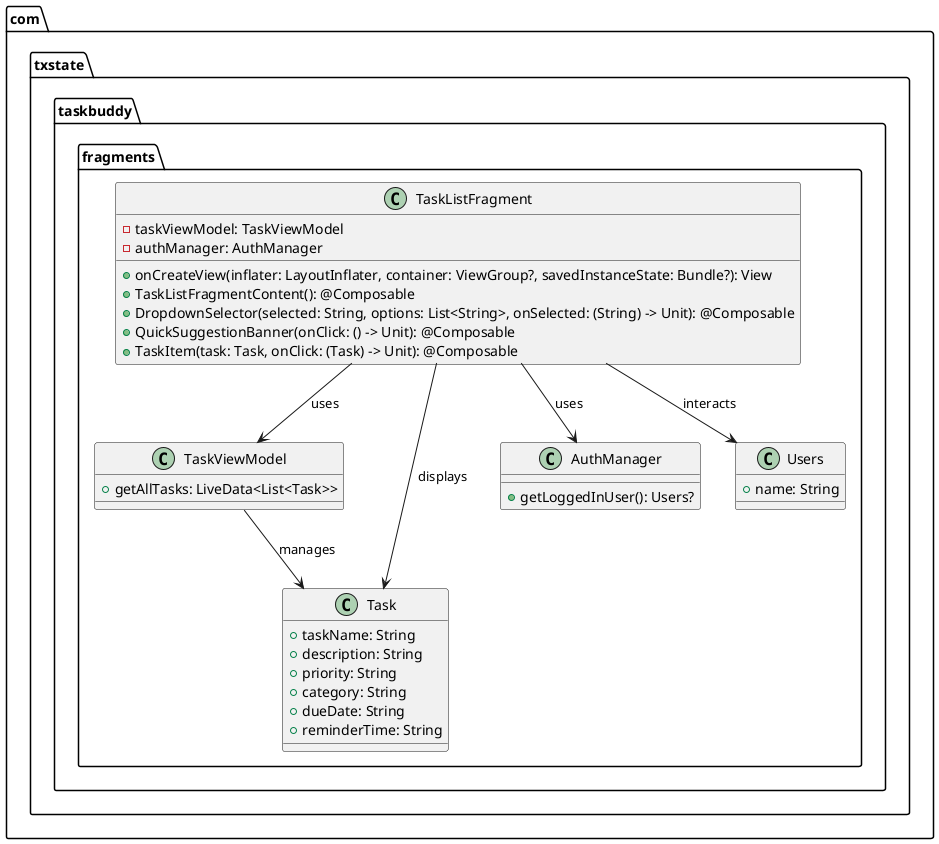 @startuml

package com.txstate.taskbuddy.fragments {

    class TaskListFragment {
        -taskViewModel: TaskViewModel
        -authManager: AuthManager
        +onCreateView(inflater: LayoutInflater, container: ViewGroup?, savedInstanceState: Bundle?): View
        +TaskListFragmentContent(): @Composable
        +DropdownSelector(selected: String, options: List<String>, onSelected: (String) -> Unit): @Composable
        +QuickSuggestionBanner(onClick: () -> Unit): @Composable
        +TaskItem(task: Task, onClick: (Task) -> Unit): @Composable
    }

    class TaskViewModel {
        +getAllTasks: LiveData<List<Task>>
    }

    class Task {
        +taskName: String
        +description: String
        +priority: String
        +category: String
        +dueDate: String
        +reminderTime: String
    }

    class AuthManager {
        +getLoggedInUser(): Users?
    }

    class Users {
        +name: String
    }

    TaskListFragment --> TaskViewModel : uses
    TaskListFragment --> Task : displays
    TaskListFragment --> AuthManager : uses
    TaskViewModel --> Task : manages
    TaskListFragment --> Users : interacts

}

@enduml
